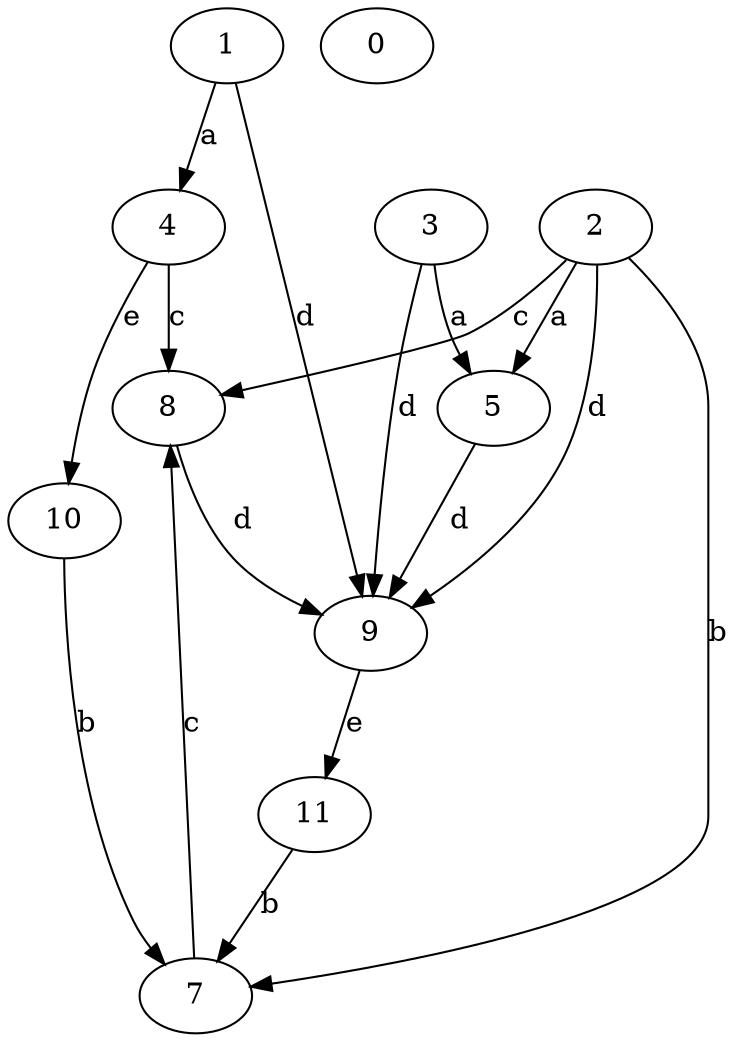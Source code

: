 strict digraph  {
4;
5;
7;
8;
0;
1;
9;
10;
2;
11;
3;
4 -> 8  [label=c];
4 -> 10  [label=e];
5 -> 9  [label=d];
7 -> 8  [label=c];
8 -> 9  [label=d];
1 -> 4  [label=a];
1 -> 9  [label=d];
9 -> 11  [label=e];
10 -> 7  [label=b];
2 -> 5  [label=a];
2 -> 7  [label=b];
2 -> 8  [label=c];
2 -> 9  [label=d];
11 -> 7  [label=b];
3 -> 5  [label=a];
3 -> 9  [label=d];
}
